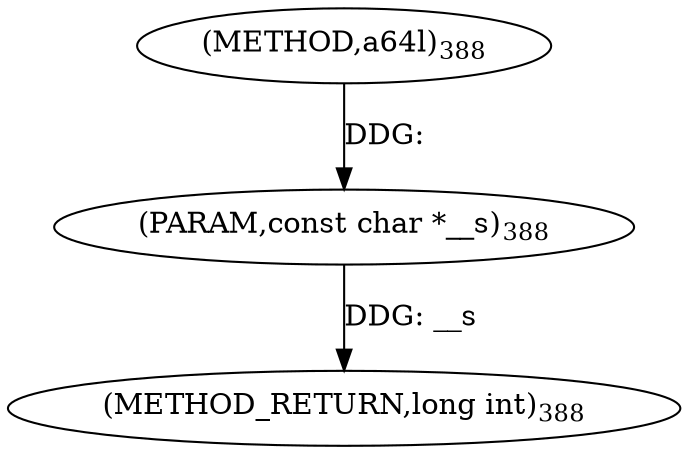 digraph "a64l" {  
"4708" [label = <(METHOD,a64l)<SUB>388</SUB>> ]
"4710" [label = <(METHOD_RETURN,long int)<SUB>388</SUB>> ]
"4709" [label = <(PARAM,const char *__s)<SUB>388</SUB>> ]
  "4709" -> "4710"  [ label = "DDG: __s"] 
  "4708" -> "4709"  [ label = "DDG: "] 
}
